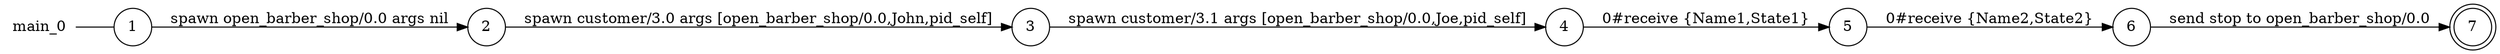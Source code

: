 digraph main_0 {
	rankdir="LR";
	n_0 [label="main_0", shape="plaintext"];
	n_1 [id="5", shape=circle, label="5"];
	n_2 [id="6", shape=circle, label="6"];
	n_3 [id="1", shape=circle, label="1"];
	n_0 -> n_3 [arrowhead=none];
	n_4 [id="2", shape=circle, label="2"];
	n_5 [id="4", shape=doublecircle, label="7"];
	n_6 [id="7", shape=circle, label="3"];
	n_7 [id="3", shape=circle, label="4"];

	n_1 -> n_2 [id="[$e|1]", label="0#receive {Name2,State2}"];
	n_3 -> n_4 [id="[$e|0]", label="spawn open_barber_shop/0.0 args nil"];
	n_7 -> n_1 [id="[$e|4]", label="0#receive {Name1,State1}"];
	n_4 -> n_6 [id="[$e|3]", label="spawn customer/3.0 args [open_barber_shop/0.0,John,pid_self]"];
	n_6 -> n_7 [id="[$e|5]", label="spawn customer/3.1 args [open_barber_shop/0.0,Joe,pid_self]"];
	n_2 -> n_5 [id="[$e|2]", label="send stop to open_barber_shop/0.0"];
}
